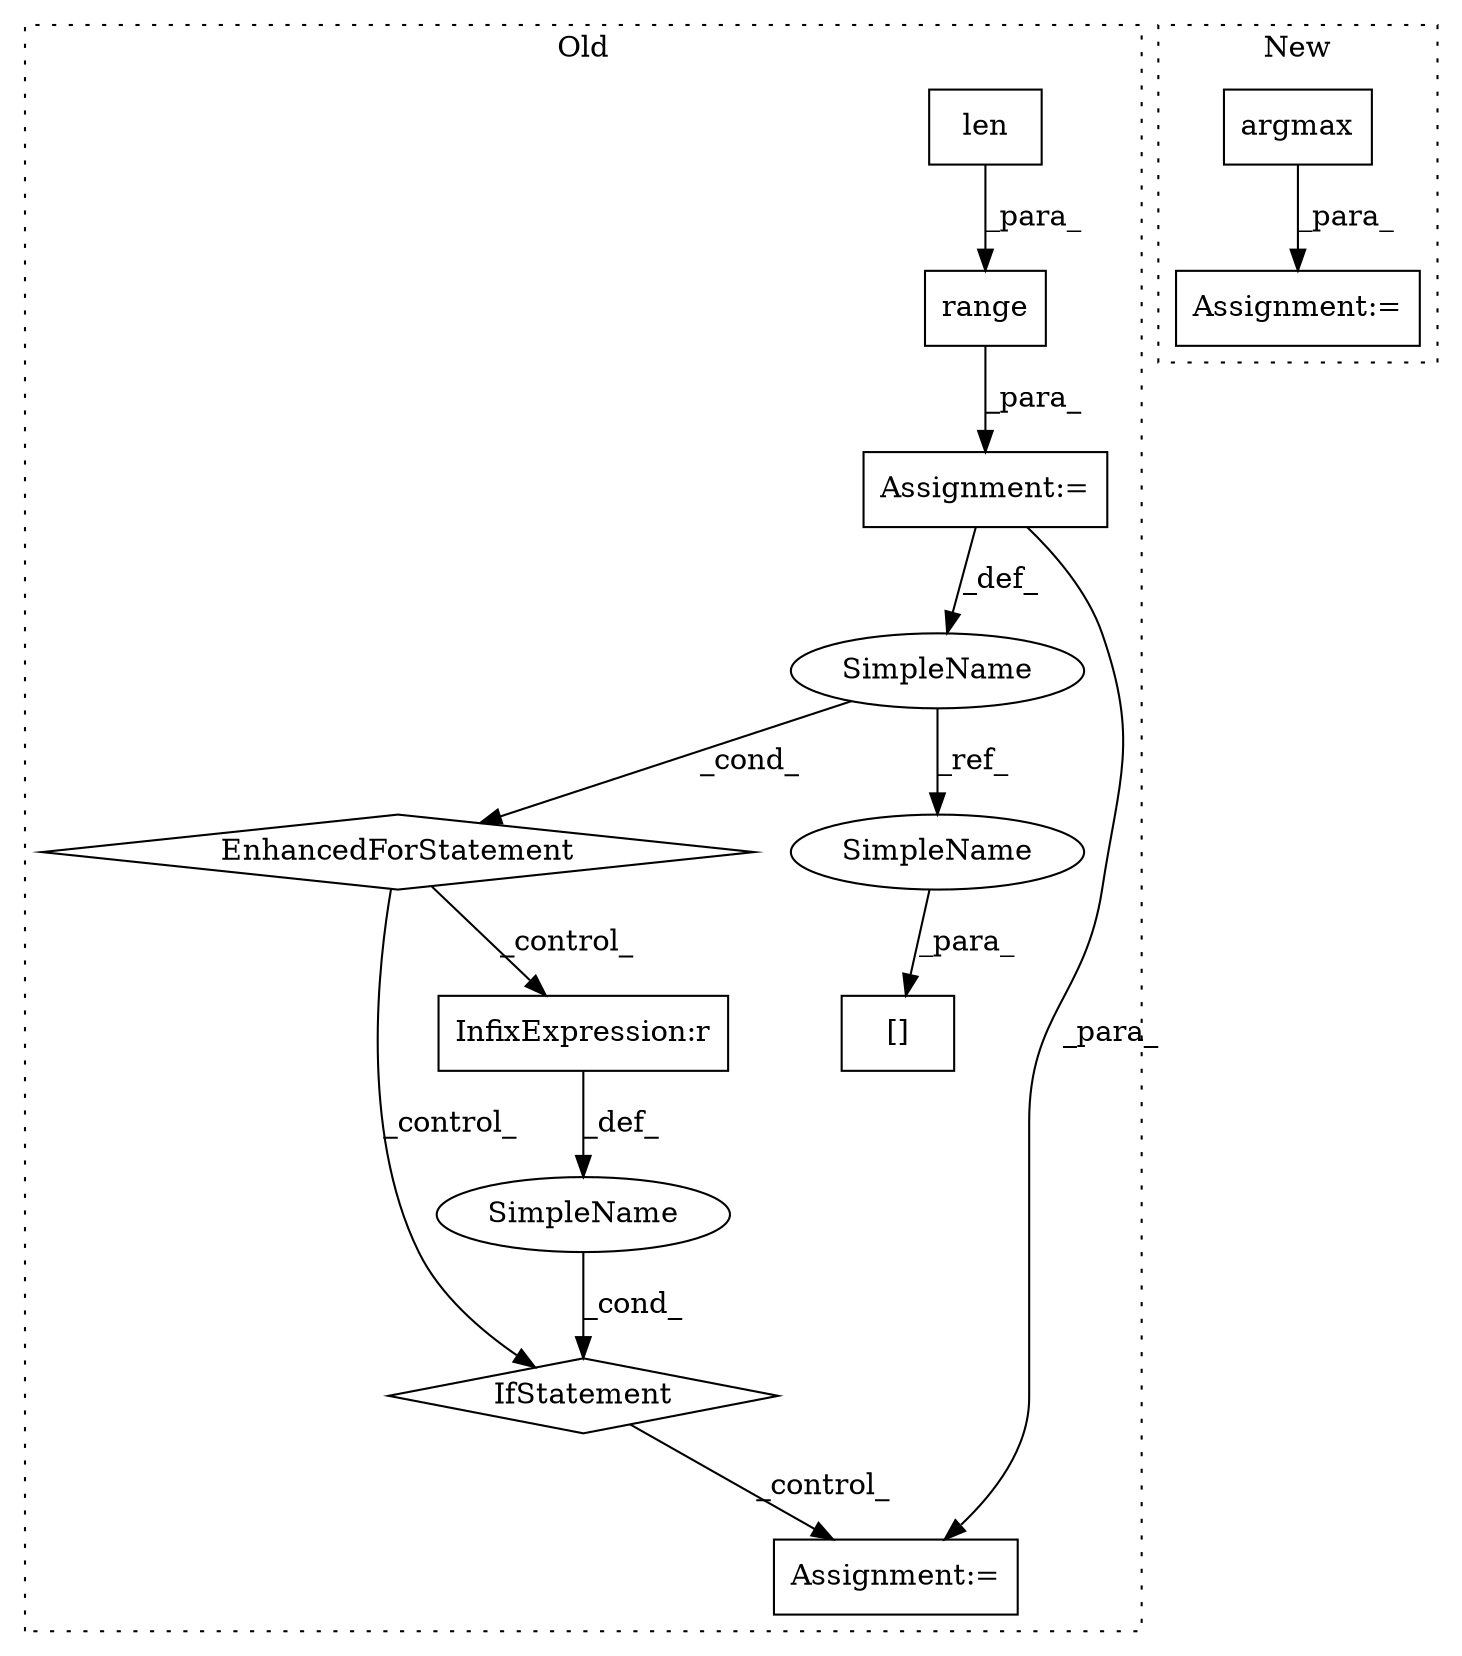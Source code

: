 digraph G {
subgraph cluster0 {
1 [label="range" a="32" s="5235,5254" l="6,1" shape="box"];
3 [label="[]" a="2" s="5267,5279" l="7,1" shape="box"];
5 [label="Assignment:=" a="7" s="5166,5255" l="57,2" shape="box"];
6 [label="EnhancedForStatement" a="70" s="5166,5255" l="57,2" shape="diamond"];
7 [label="SimpleName" a="42" s="5227" l="5" shape="ellipse"];
8 [label="Assignment:=" a="7" s="5700" l="1" shape="box"];
9 [label="len" a="32" s="5243,5253" l="4,1" shape="box"];
10 [label="IfStatement" a="25" s="5577,5608" l="4,2" shape="diamond"];
11 [label="SimpleName" a="42" s="" l="" shape="ellipse"];
12 [label="InfixExpression:r" a="27" s="5589" l="3" shape="box"];
13 [label="SimpleName" a="42" s="5274" l="5" shape="ellipse"];
label = "Old";
style="dotted";
}
subgraph cluster1 {
2 [label="argmax" a="32" s="5590,5623" l="7,1" shape="box"];
4 [label="Assignment:=" a="7" s="5583" l="1" shape="box"];
label = "New";
style="dotted";
}
1 -> 5 [label="_para_"];
2 -> 4 [label="_para_"];
5 -> 8 [label="_para_"];
5 -> 7 [label="_def_"];
6 -> 10 [label="_control_"];
6 -> 12 [label="_control_"];
7 -> 6 [label="_cond_"];
7 -> 13 [label="_ref_"];
9 -> 1 [label="_para_"];
10 -> 8 [label="_control_"];
11 -> 10 [label="_cond_"];
12 -> 11 [label="_def_"];
13 -> 3 [label="_para_"];
}